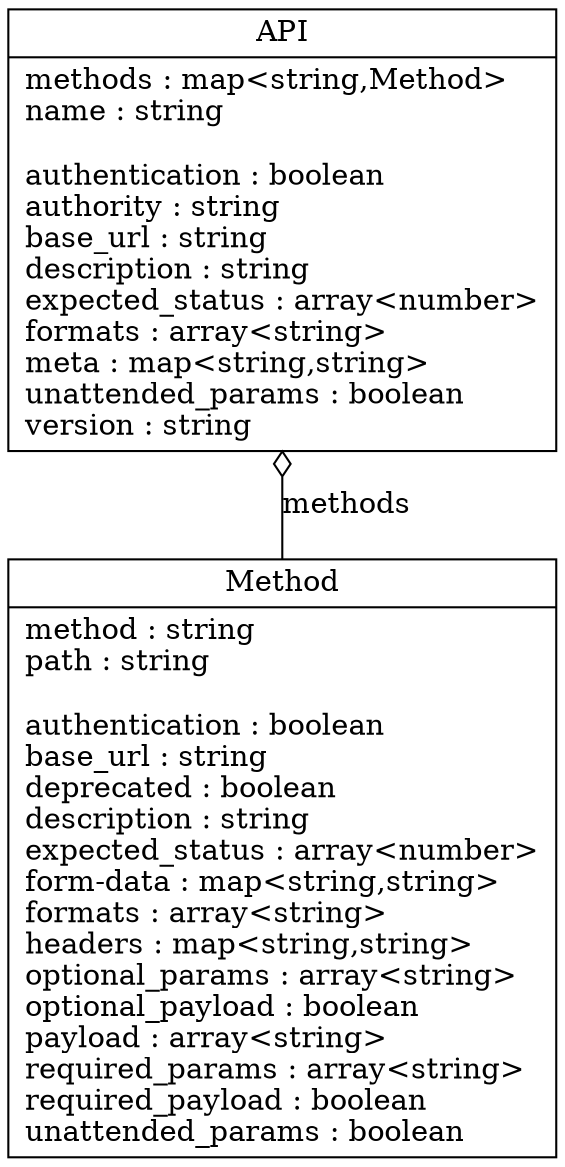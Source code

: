 digraph {

    node [shape=record];

    "API"
        [label="{\N|methods : map&lt;string,Method&gt;\lname : string\l\lauthentication : boolean\lauthority : string\lbase_url : string\ldescription : string\lexpected_status : array&lt;number&gt;\lformats : array&lt;string&gt;\lmeta : map&lt;string,string&gt;\lunattended_params : boolean\lversion : string\l}"];

    "API" -> "Method"
        [label="methods", dir=back, arrowtail=odiamond];

    "Method"
        [label="{\N|method : string\lpath : string\l\lauthentication : boolean\lbase_url : string\ldeprecated : boolean\ldescription : string\lexpected_status : array&lt;number&gt;\lform-data : map&lt;string,string&gt;\lformats : array&lt;string&gt;\lheaders : map&lt;string,string&gt;\loptional_params : array&lt;string&gt;\loptional_payload : boolean\lpayload : array&lt;string&gt;\lrequired_params : array&lt;string&gt;\lrequired_payload : boolean\lunattended_params : boolean\l}"];

}
